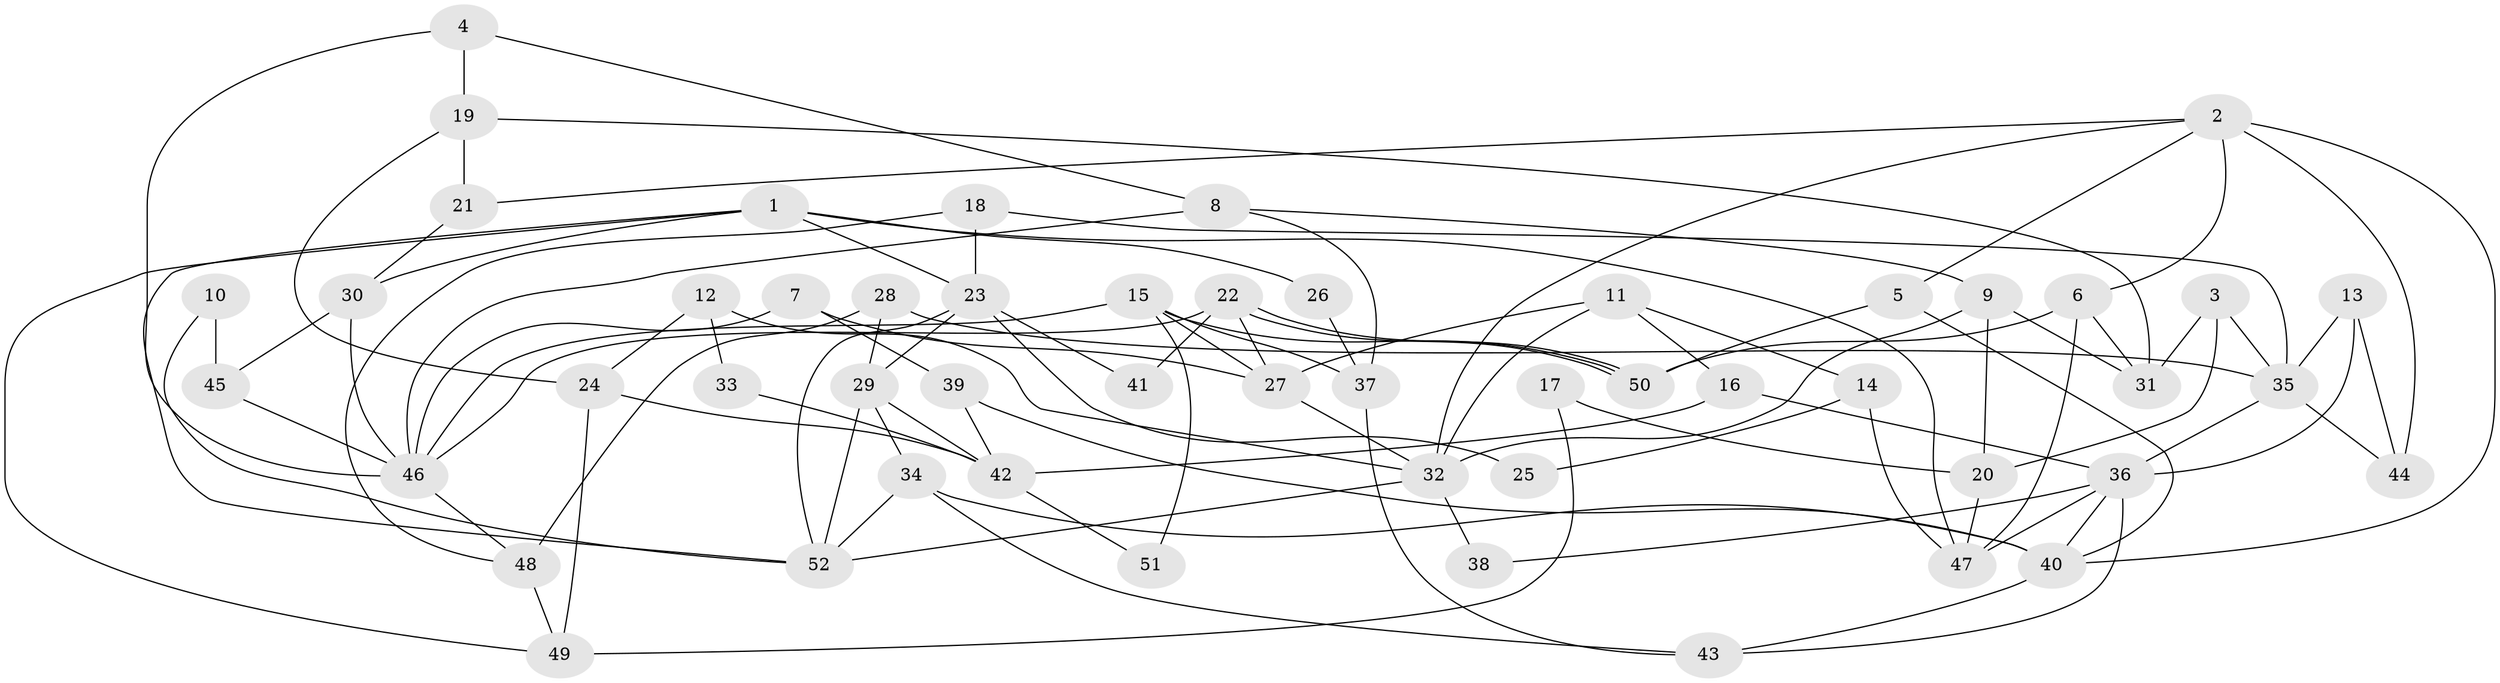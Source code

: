 // Generated by graph-tools (version 1.1) at 2025/14/03/09/25 04:14:50]
// undirected, 52 vertices, 104 edges
graph export_dot {
graph [start="1"]
  node [color=gray90,style=filled];
  1;
  2;
  3;
  4;
  5;
  6;
  7;
  8;
  9;
  10;
  11;
  12;
  13;
  14;
  15;
  16;
  17;
  18;
  19;
  20;
  21;
  22;
  23;
  24;
  25;
  26;
  27;
  28;
  29;
  30;
  31;
  32;
  33;
  34;
  35;
  36;
  37;
  38;
  39;
  40;
  41;
  42;
  43;
  44;
  45;
  46;
  47;
  48;
  49;
  50;
  51;
  52;
  1 -- 23;
  1 -- 52;
  1 -- 26;
  1 -- 30;
  1 -- 47;
  1 -- 49;
  2 -- 5;
  2 -- 32;
  2 -- 6;
  2 -- 21;
  2 -- 40;
  2 -- 44;
  3 -- 35;
  3 -- 31;
  3 -- 20;
  4 -- 46;
  4 -- 19;
  4 -- 8;
  5 -- 50;
  5 -- 40;
  6 -- 47;
  6 -- 31;
  6 -- 50;
  7 -- 46;
  7 -- 27;
  7 -- 39;
  8 -- 46;
  8 -- 9;
  8 -- 37;
  9 -- 32;
  9 -- 20;
  9 -- 31;
  10 -- 45;
  10 -- 52;
  11 -- 27;
  11 -- 32;
  11 -- 14;
  11 -- 16;
  12 -- 32;
  12 -- 24;
  12 -- 33;
  13 -- 36;
  13 -- 35;
  13 -- 44;
  14 -- 47;
  14 -- 25;
  15 -- 37;
  15 -- 50;
  15 -- 27;
  15 -- 46;
  15 -- 51;
  16 -- 36;
  16 -- 42;
  17 -- 20;
  17 -- 49;
  18 -- 48;
  18 -- 35;
  18 -- 23;
  19 -- 24;
  19 -- 31;
  19 -- 21;
  20 -- 47;
  21 -- 30;
  22 -- 50;
  22 -- 50;
  22 -- 46;
  22 -- 27;
  22 -- 41;
  23 -- 29;
  23 -- 25;
  23 -- 41;
  23 -- 52;
  24 -- 42;
  24 -- 49;
  26 -- 37;
  27 -- 32;
  28 -- 35;
  28 -- 29;
  28 -- 48;
  29 -- 42;
  29 -- 34;
  29 -- 52;
  30 -- 45;
  30 -- 46;
  32 -- 52;
  32 -- 38;
  33 -- 42;
  34 -- 52;
  34 -- 43;
  34 -- 40;
  35 -- 44;
  35 -- 36;
  36 -- 40;
  36 -- 47;
  36 -- 38;
  36 -- 43;
  37 -- 43;
  39 -- 40;
  39 -- 42;
  40 -- 43;
  42 -- 51;
  45 -- 46;
  46 -- 48;
  48 -- 49;
}

